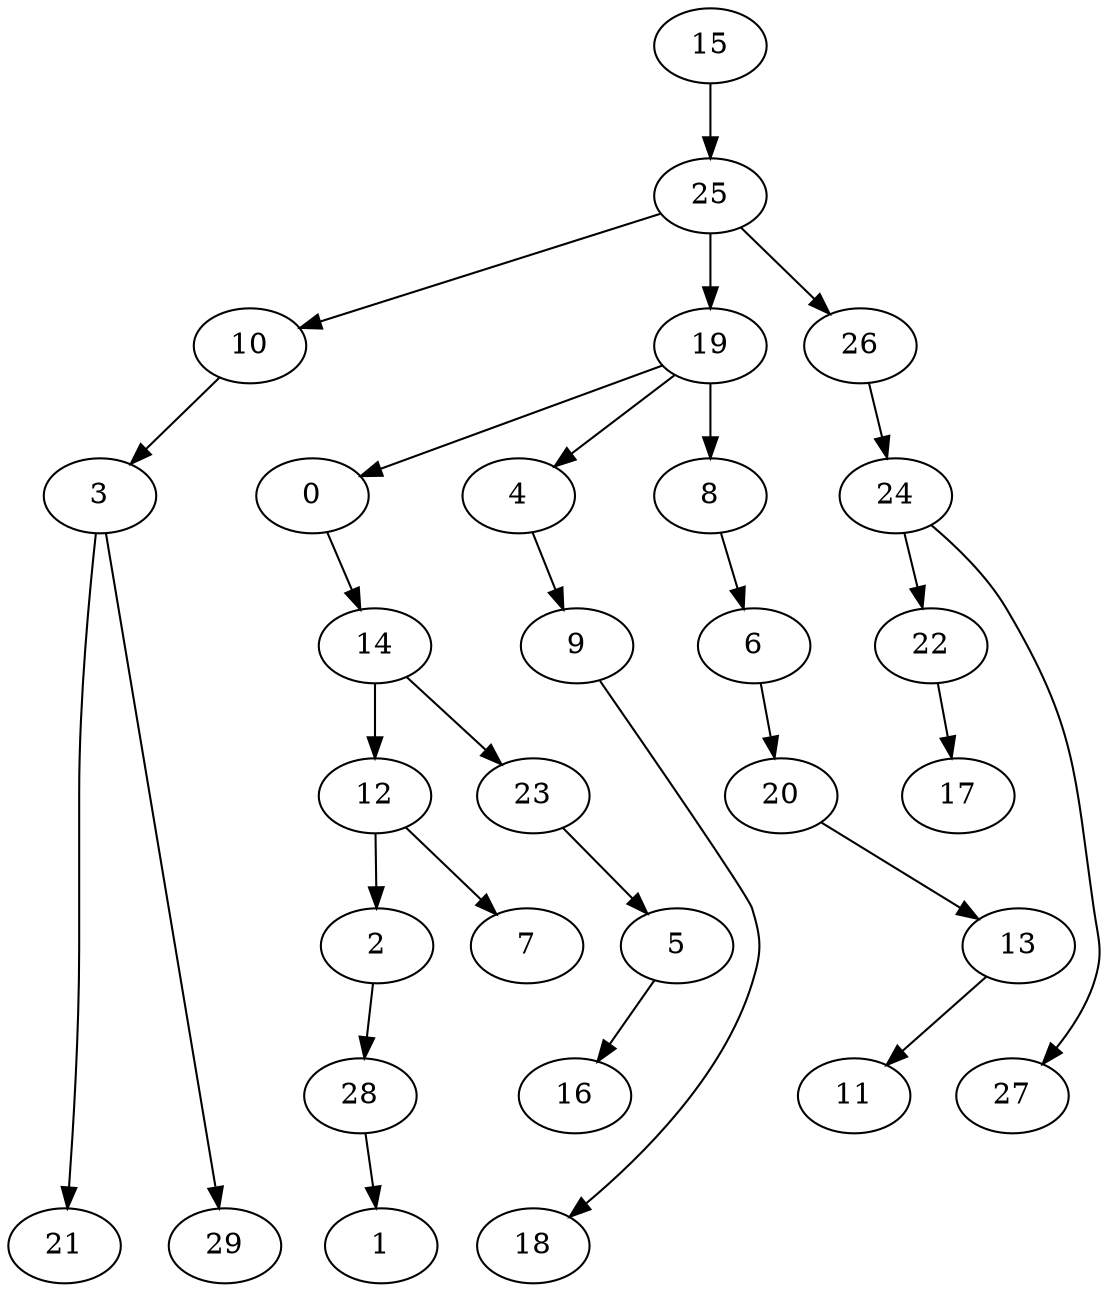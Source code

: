 digraph G {
    0;
    14;
    12;
    23;
    2;
    28;
    1;
    3;
    21;
    29;
    4;
    9;
    18;
    5;
    16;
    6;
    20;
    13;
    8;
    10;
    7;
    11;
    15;
    25;
    19;
    26;
    22;
    17;
    24;
    27;
    0 -> 14 [weight=0];
    14 -> 12 [weight=0];
    14 -> 23 [weight=0];
    12 -> 2 [weight=0];
    12 -> 7 [weight=0];
    23 -> 5 [weight=0];
    2 -> 28 [weight=0];
    28 -> 1 [weight=0];
    3 -> 21 [weight=0];
    3 -> 29 [weight=0];
    4 -> 9 [weight=0];
    9 -> 18 [weight=0];
    5 -> 16 [weight=0];
    6 -> 20 [weight=0];
    20 -> 13 [weight=0];
    13 -> 11 [weight=0];
    8 -> 6 [weight=0];
    10 -> 3 [weight=0];
    15 -> 25 [weight=0];
    25 -> 10 [weight=0];
    25 -> 19 [weight=1];
    25 -> 26 [weight=0];
    19 -> 0 [weight=0];
    19 -> 4 [weight=0];
    19 -> 8 [weight=1];
    26 -> 24 [weight=0];
    22 -> 17 [weight=0];
    24 -> 22 [weight=0];
    24 -> 27 [weight=0];
}
